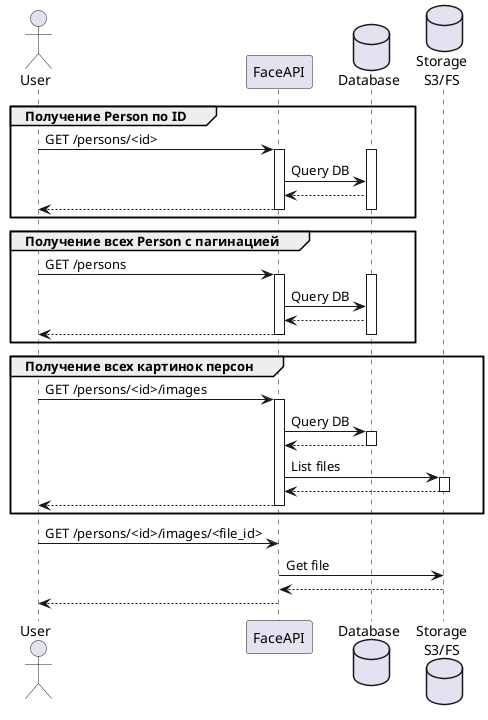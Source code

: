 @startuml
actor User as User
participant FaceAPI as FaceAPI
database Database as Database
database "Storage\nS3/FS" as Storage

group Получение Person по ID
User -> FaceAPI: GET /persons/<id>
activate FaceAPI
activate Database
FaceAPI -> Database: Query DB
Database --> FaceAPI
FaceAPI --> User
deactivate FaceAPI
deactivate Database
end

group Получение всех Person с пагинацией
User -> FaceAPI: GET /persons
activate FaceAPI
activate Database
FaceAPI -> Database: Query DB
Database --> FaceAPI
FaceAPI --> User
deactivate FaceAPI
deactivate Database
end

group Получение всех картинок персон
User -> FaceAPI: GET /persons/<id>/images
activate FaceAPI
FaceAPI -> Database: Query DB
activate Database
Database --> FaceAPI
deactivate Database
FaceAPI -> Storage: List files
activate Storage
Storage --> FaceAPI
deactivate Storage
FaceAPI --> User
deactivate FaceAPI
end

User -> FaceAPI: GET /persons/<id>/images/<file_id>
FaceAPI -> Storage: Get file
Storage --> FaceAPI
FaceAPI --> User

@enduml
